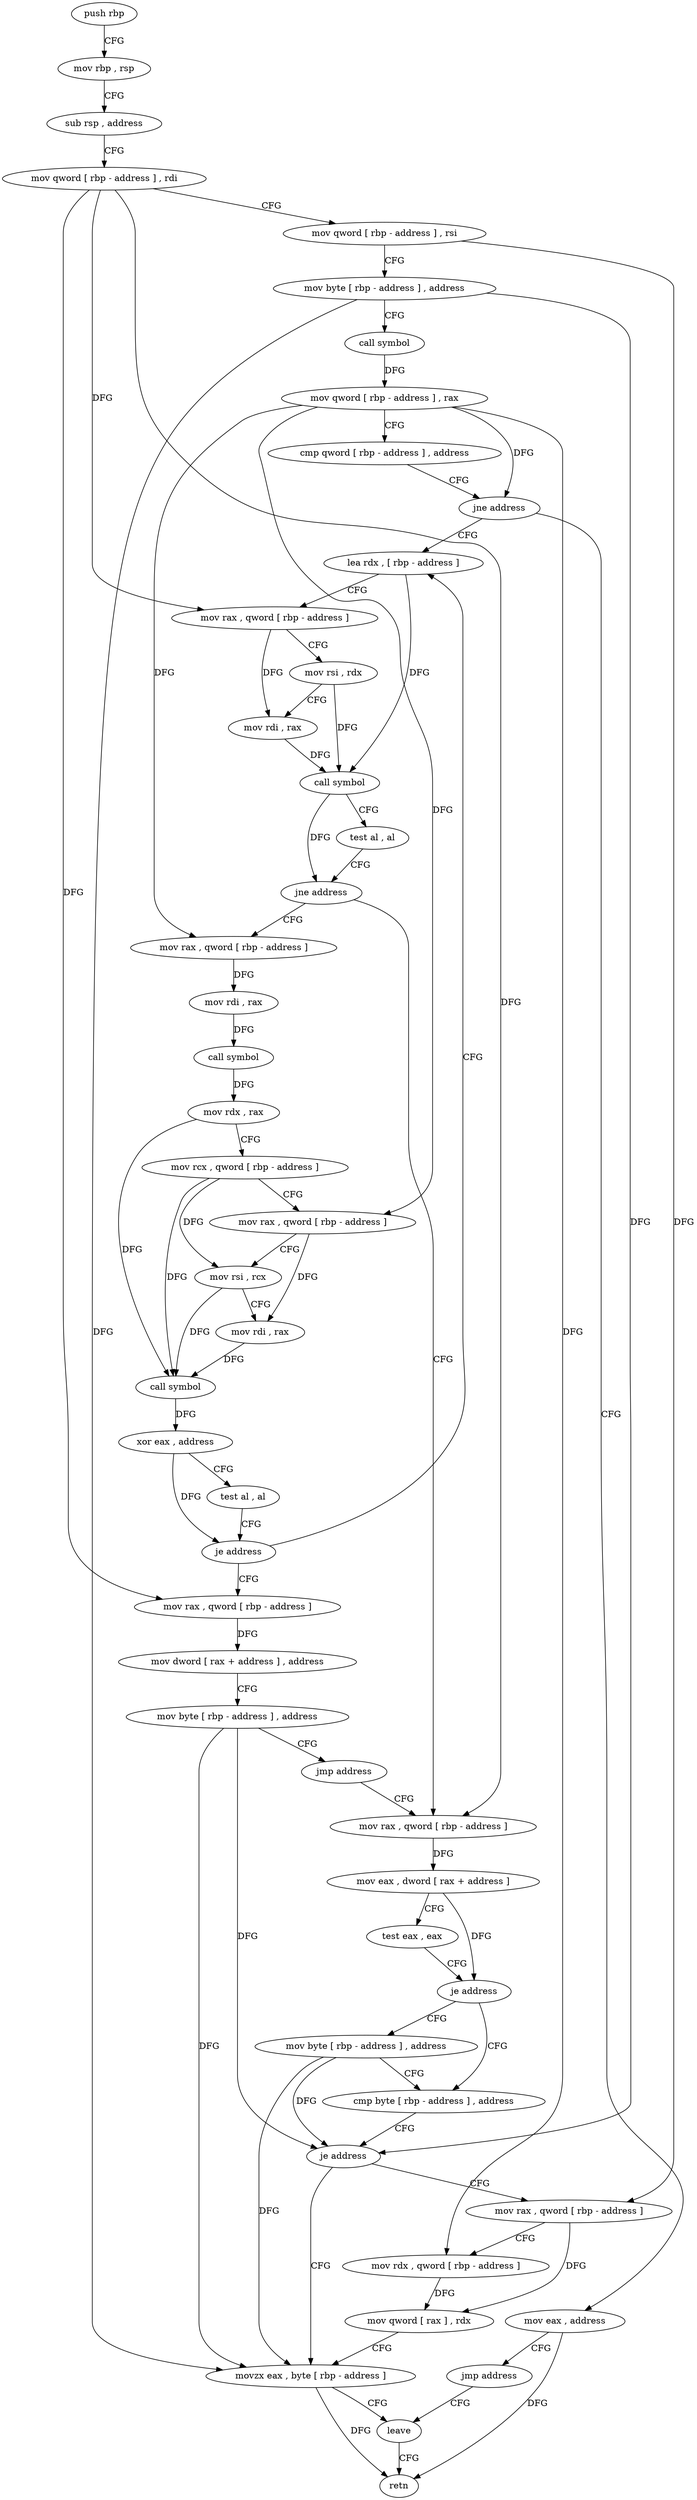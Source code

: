 digraph "func" {
"119877" [label = "push rbp" ]
"119878" [label = "mov rbp , rsp" ]
"119881" [label = "sub rsp , address" ]
"119885" [label = "mov qword [ rbp - address ] , rdi" ]
"119889" [label = "mov qword [ rbp - address ] , rsi" ]
"119893" [label = "mov byte [ rbp - address ] , address" ]
"119897" [label = "call symbol" ]
"119902" [label = "mov qword [ rbp - address ] , rax" ]
"119906" [label = "cmp qword [ rbp - address ] , address" ]
"119911" [label = "jne address" ]
"119978" [label = "lea rdx , [ rbp - address ]" ]
"119913" [label = "mov eax , address" ]
"119982" [label = "mov rax , qword [ rbp - address ]" ]
"119986" [label = "mov rsi , rdx" ]
"119989" [label = "mov rdi , rax" ]
"119992" [label = "call symbol" ]
"119997" [label = "test al , al" ]
"119999" [label = "jne address" ]
"119920" [label = "mov rax , qword [ rbp - address ]" ]
"120001" [label = "mov rax , qword [ rbp - address ]" ]
"119918" [label = "jmp address" ]
"120037" [label = "leave" ]
"119924" [label = "mov rdi , rax" ]
"119927" [label = "call symbol" ]
"119932" [label = "mov rdx , rax" ]
"119935" [label = "mov rcx , qword [ rbp - address ]" ]
"119939" [label = "mov rax , qword [ rbp - address ]" ]
"119943" [label = "mov rsi , rcx" ]
"119946" [label = "mov rdi , rax" ]
"119949" [label = "call symbol" ]
"119954" [label = "xor eax , address" ]
"119957" [label = "test al , al" ]
"119959" [label = "je address" ]
"119961" [label = "mov rax , qword [ rbp - address ]" ]
"120005" [label = "mov eax , dword [ rax + address ]" ]
"120008" [label = "test eax , eax" ]
"120010" [label = "je address" ]
"120016" [label = "cmp byte [ rbp - address ] , address" ]
"120012" [label = "mov byte [ rbp - address ] , address" ]
"120038" [label = "retn" ]
"119965" [label = "mov dword [ rax + address ] , address" ]
"119972" [label = "mov byte [ rbp - address ] , address" ]
"119976" [label = "jmp address" ]
"120020" [label = "je address" ]
"120033" [label = "movzx eax , byte [ rbp - address ]" ]
"120022" [label = "mov rax , qword [ rbp - address ]" ]
"120026" [label = "mov rdx , qword [ rbp - address ]" ]
"120030" [label = "mov qword [ rax ] , rdx" ]
"119877" -> "119878" [ label = "CFG" ]
"119878" -> "119881" [ label = "CFG" ]
"119881" -> "119885" [ label = "CFG" ]
"119885" -> "119889" [ label = "CFG" ]
"119885" -> "119982" [ label = "DFG" ]
"119885" -> "120001" [ label = "DFG" ]
"119885" -> "119961" [ label = "DFG" ]
"119889" -> "119893" [ label = "CFG" ]
"119889" -> "120022" [ label = "DFG" ]
"119893" -> "119897" [ label = "CFG" ]
"119893" -> "120020" [ label = "DFG" ]
"119893" -> "120033" [ label = "DFG" ]
"119897" -> "119902" [ label = "DFG" ]
"119902" -> "119906" [ label = "CFG" ]
"119902" -> "119911" [ label = "DFG" ]
"119902" -> "119920" [ label = "DFG" ]
"119902" -> "119939" [ label = "DFG" ]
"119902" -> "120026" [ label = "DFG" ]
"119906" -> "119911" [ label = "CFG" ]
"119911" -> "119978" [ label = "CFG" ]
"119911" -> "119913" [ label = "CFG" ]
"119978" -> "119982" [ label = "CFG" ]
"119978" -> "119992" [ label = "DFG" ]
"119913" -> "119918" [ label = "CFG" ]
"119913" -> "120038" [ label = "DFG" ]
"119982" -> "119986" [ label = "CFG" ]
"119982" -> "119989" [ label = "DFG" ]
"119986" -> "119989" [ label = "CFG" ]
"119986" -> "119992" [ label = "DFG" ]
"119989" -> "119992" [ label = "DFG" ]
"119992" -> "119997" [ label = "CFG" ]
"119992" -> "119999" [ label = "DFG" ]
"119997" -> "119999" [ label = "CFG" ]
"119999" -> "119920" [ label = "CFG" ]
"119999" -> "120001" [ label = "CFG" ]
"119920" -> "119924" [ label = "DFG" ]
"120001" -> "120005" [ label = "DFG" ]
"119918" -> "120037" [ label = "CFG" ]
"120037" -> "120038" [ label = "CFG" ]
"119924" -> "119927" [ label = "DFG" ]
"119927" -> "119932" [ label = "DFG" ]
"119932" -> "119935" [ label = "CFG" ]
"119932" -> "119949" [ label = "DFG" ]
"119935" -> "119939" [ label = "CFG" ]
"119935" -> "119943" [ label = "DFG" ]
"119935" -> "119949" [ label = "DFG" ]
"119939" -> "119943" [ label = "CFG" ]
"119939" -> "119946" [ label = "DFG" ]
"119943" -> "119946" [ label = "CFG" ]
"119943" -> "119949" [ label = "DFG" ]
"119946" -> "119949" [ label = "DFG" ]
"119949" -> "119954" [ label = "DFG" ]
"119954" -> "119957" [ label = "CFG" ]
"119954" -> "119959" [ label = "DFG" ]
"119957" -> "119959" [ label = "CFG" ]
"119959" -> "119978" [ label = "CFG" ]
"119959" -> "119961" [ label = "CFG" ]
"119961" -> "119965" [ label = "DFG" ]
"120005" -> "120008" [ label = "CFG" ]
"120005" -> "120010" [ label = "DFG" ]
"120008" -> "120010" [ label = "CFG" ]
"120010" -> "120016" [ label = "CFG" ]
"120010" -> "120012" [ label = "CFG" ]
"120016" -> "120020" [ label = "CFG" ]
"120012" -> "120016" [ label = "CFG" ]
"120012" -> "120020" [ label = "DFG" ]
"120012" -> "120033" [ label = "DFG" ]
"119965" -> "119972" [ label = "CFG" ]
"119972" -> "119976" [ label = "CFG" ]
"119972" -> "120020" [ label = "DFG" ]
"119972" -> "120033" [ label = "DFG" ]
"119976" -> "120001" [ label = "CFG" ]
"120020" -> "120033" [ label = "CFG" ]
"120020" -> "120022" [ label = "CFG" ]
"120033" -> "120037" [ label = "CFG" ]
"120033" -> "120038" [ label = "DFG" ]
"120022" -> "120026" [ label = "CFG" ]
"120022" -> "120030" [ label = "DFG" ]
"120026" -> "120030" [ label = "DFG" ]
"120030" -> "120033" [ label = "CFG" ]
}
